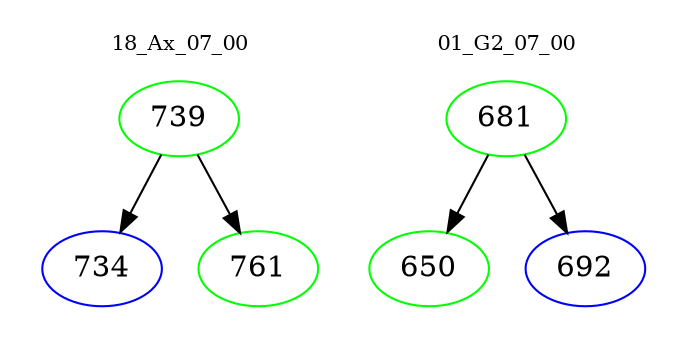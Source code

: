digraph{
subgraph cluster_0 {
color = white
label = "18_Ax_07_00";
fontsize=10;
T0_739 [label="739", color="green"]
T0_739 -> T0_734 [color="black"]
T0_734 [label="734", color="blue"]
T0_739 -> T0_761 [color="black"]
T0_761 [label="761", color="green"]
}
subgraph cluster_1 {
color = white
label = "01_G2_07_00";
fontsize=10;
T1_681 [label="681", color="green"]
T1_681 -> T1_650 [color="black"]
T1_650 [label="650", color="green"]
T1_681 -> T1_692 [color="black"]
T1_692 [label="692", color="blue"]
}
}
